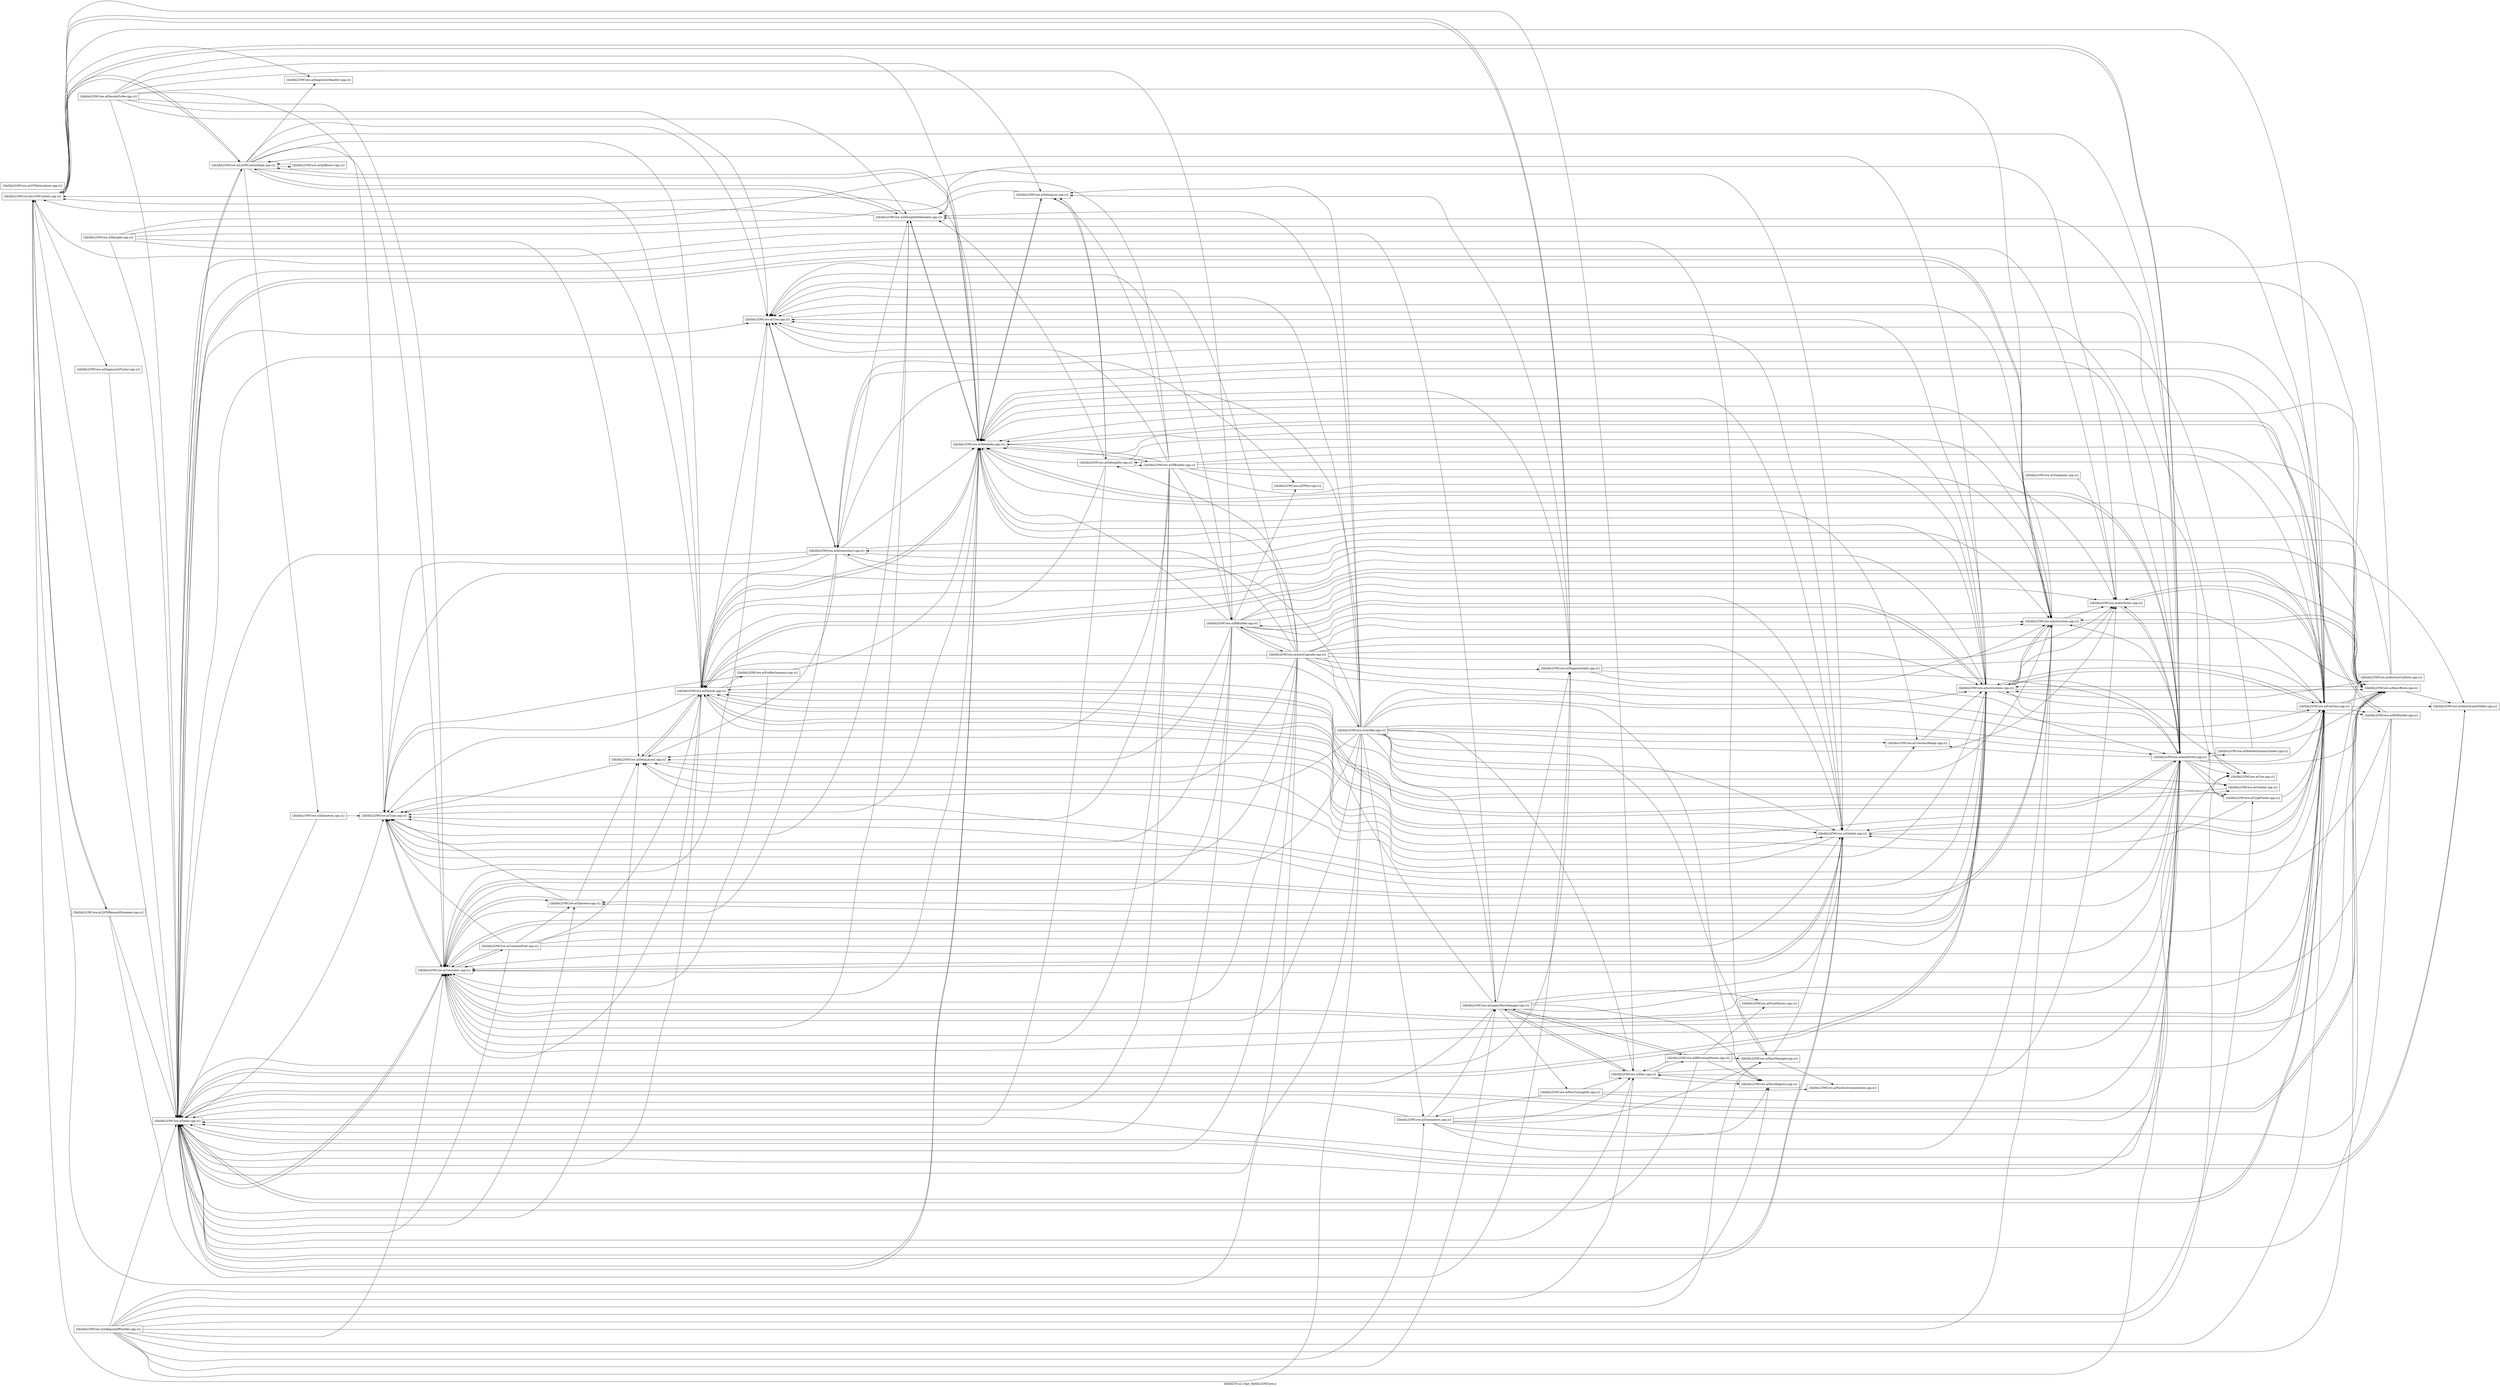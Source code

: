 digraph "lib/libLTO.so.13git_lib/libLLVMCore.a" {
	label="lib/libLTO.so.13git_lib/libLLVMCore.a";
	rankdir=LR;

	Node0x558e91d8d368 [shape=record,shape=box,group=0,label="{lib/libLLVMCore.a(DiagnosticHandler.cpp.o)}"];
	Node0x558e91d8e268 [shape=record,shape=box,group=0,label="{lib/libLLVMCore.a(DiagnosticPrinter.cpp.o)}"];
	Node0x558e91d8e268 -> Node0x558e91d8a5c8;
	Node0x558e91d88e08 [shape=record,shape=box,group=0,label="{lib/libLLVMCore.a(LLVMContext.cpp.o)}"];
	Node0x558e91d88e08 -> Node0x558e91da0508;
	Node0x558e91d88e08 -> Node0x558e91d8d368;
	Node0x558e91d88e08 -> Node0x558e91d8cbe8;
	Node0x558e91d88e08 -> Node0x558e91d8e268;
	Node0x558e91d88e08 -> Node0x558e91d855c8;
	Node0x558e91d88e08 -> Node0x558e91d84e48;
	Node0x558e91d82aa8 [shape=record,shape=box,group=0,label="{lib/libLLVMCore.a(Module.cpp.o)}"];
	Node0x558e91d82aa8 -> Node0x558e91da0508;
	Node0x558e91d82aa8 -> Node0x558e91d9f158;
	Node0x558e91d82aa8 -> Node0x558e91d88f48;
	Node0x558e91d82aa8 -> Node0x558e91d89ad8;
	Node0x558e91d82aa8 -> Node0x558e91d8a618;
	Node0x558e91d82aa8 -> Node0x558e91d8bb58;
	Node0x558e91d82aa8 -> Node0x558e91d88e08;
	Node0x558e91d82aa8 -> Node0x558e91d82d28;
	Node0x558e91d82aa8 -> Node0x558e91d7e728;
	Node0x558e91d82aa8 -> Node0x558e91d7f3a8;
	Node0x558e91d82aa8 -> Node0x558e91d7b2a8;
	Node0x558e91d82aa8 -> Node0x558e91d8a9d8;
	Node0x558e91d82aa8 -> Node0x558e91d8a5c8;
	Node0x558e91d82aa8 -> Node0x558e91d8a348;
	Node0x558e91d85258 [shape=record,shape=box,group=0,label="{lib/libLLVMCore.a(LegacyPassManager.cpp.o)}"];
	Node0x558e91d85258 -> Node0x558e91da0508;
	Node0x558e91d85258 -> Node0x558e91d8cbe8;
	Node0x558e91d85258 -> Node0x558e91d8a618;
	Node0x558e91d85258 -> Node0x558e91d8bb58;
	Node0x558e91d85258 -> Node0x558e91d88e08;
	Node0x558e91d85258 -> Node0x558e91d86838;
	Node0x558e91d85258 -> Node0x558e91d82aa8;
	Node0x558e91d85258 -> Node0x558e91d81608;
	Node0x558e91d85258 -> Node0x558e91d7d5f8;
	Node0x558e91d85258 -> Node0x558e91d7e1d8;
	Node0x558e91d85258 -> Node0x558e91d7edb8;
	Node0x558e91d85258 -> Node0x558e91d8a5c8;
	Node0x558e91d81608 [shape=record,shape=box,group=0,label="{lib/libLLVMCore.a(Pass.cpp.o)}"];
	Node0x558e91d81608 -> Node0x558e91da0c88;
	Node0x558e91d81608 -> Node0x558e91d8a618;
	Node0x558e91d81608 -> Node0x558e91d88e08;
	Node0x558e91d81608 -> Node0x558e91d85258;
	Node0x558e91d81608 -> Node0x558e91d86838;
	Node0x558e91d81608 -> Node0x558e91d7d5f8;
	Node0x558e91d81608 -> Node0x558e91d8a5c8;
	Node0x558e91d8a5c8 [shape=record,shape=box,group=0,label="{lib/libLLVMCore.a(Value.cpp.o)}"];
	Node0x558e91d8a5c8 -> Node0x558e91da0c88;
	Node0x558e91d8a5c8 -> Node0x558e91d9f748;
	Node0x558e91d8a5c8 -> Node0x558e91d88f48;
	Node0x558e91d8a5c8 -> Node0x558e91d89ad8;
	Node0x558e91d8a5c8 -> Node0x558e91d8a618;
	Node0x558e91d8a5c8 -> Node0x558e91d8bb58;
	Node0x558e91d8a5c8 -> Node0x558e91d8d728;
	Node0x558e91d8a5c8 -> Node0x558e91d8de58;
	Node0x558e91d8a5c8 -> Node0x558e91d88e08;
	Node0x558e91d8a5c8 -> Node0x558e91d855c8;
	Node0x558e91d8a5c8 -> Node0x558e91d82d28;
	Node0x558e91d8a5c8 -> Node0x558e91d84358;
	Node0x558e91d8a5c8 -> Node0x558e91d7f3a8;
	Node0x558e91d8a5c8 -> Node0x558e91d7aad8;
	Node0x558e91d8a5c8 -> Node0x558e91d8a9d8;
	Node0x558e91d8a5c8 -> Node0x558e91d8a348;
	Node0x558e91da0c88 [shape=record,shape=box,group=0,label="{lib/libLLVMCore.a(Attributes.cpp.o)}"];
	Node0x558e91da0c88 -> Node0x558e91da0508;
	Node0x558e91da0c88 -> Node0x558e91d8a618;
	Node0x558e91d88f48 [shape=record,shape=box,group=0,label="{lib/libLLVMCore.a(Constants.cpp.o)}"];
	Node0x558e91d88f48 -> Node0x558e91d8ac08;
	Node0x558e91d88f48 -> Node0x558e91d8a618;
	Node0x558e91d88f48 -> Node0x558e91d8bb58;
	Node0x558e91d88f48 -> Node0x558e91d8d728;
	Node0x558e91d88f48 -> Node0x558e91d8de58;
	Node0x558e91d88f48 -> Node0x558e91d84358;
	Node0x558e91d88f48 -> Node0x558e91d7f3a8;
	Node0x558e91d88f48 -> Node0x558e91d8a9d8;
	Node0x558e91d88f48 -> Node0x558e91d8a5c8;
	Node0x558e91d86428 [shape=record,shape=box,group=0,label="{lib/libLLVMCore.a(Mangler.cpp.o)}"];
	Node0x558e91d86428 -> Node0x558e91da0c88;
	Node0x558e91d86428 -> Node0x558e91d89ad8;
	Node0x558e91d86428 -> Node0x558e91d8a618;
	Node0x558e91d86428 -> Node0x558e91d8bb58;
	Node0x558e91d86428 -> Node0x558e91d82aa8;
	Node0x558e91d86428 -> Node0x558e91d8a5c8;
	Node0x558e91d82d28 [shape=record,shape=box,group=0,label="{lib/libLLVMCore.a(Metadata.cpp.o)}"];
	Node0x558e91d82d28 -> Node0x558e91da0508;
	Node0x558e91d82d28 -> Node0x558e91d88778;
	Node0x558e91d82d28 -> Node0x558e91d88f48;
	Node0x558e91d82d28 -> Node0x558e91d8c0f8;
	Node0x558e91d82d28 -> Node0x558e91d8b018;
	Node0x558e91d82d28 -> Node0x558e91d8ceb8;
	Node0x558e91d82d28 -> Node0x558e91d88e08;
	Node0x558e91d82d28 -> Node0x558e91d855c8;
	Node0x558e91d82d28 -> Node0x558e91d861a8;
	Node0x558e91d82d28 -> Node0x558e91d82aa8;
	Node0x558e91d82d28 -> Node0x558e91d7f3a8;
	Node0x558e91d82d28 -> Node0x558e91d8a5c8;
	Node0x558e91d89ad8 [shape=record,shape=box,group=0,label="{lib/libLLVMCore.a(DataLayout.cpp.o)}"];
	Node0x558e91d89ad8 -> Node0x558e91d8bb58;
	Node0x558e91d89ad8 -> Node0x558e91d82aa8;
	Node0x558e91d89ad8 -> Node0x558e91d7f3a8;
	Node0x558e91d8cbe8 [shape=record,shape=box,group=0,label="{lib/libLLVMCore.a(DiagnosticInfo.cpp.o)}"];
	Node0x558e91d8cbe8 -> Node0x558e91da0508;
	Node0x558e91d8cbe8 -> Node0x558e91d8ceb8;
	Node0x558e91d8cbe8 -> Node0x558e91d8a618;
	Node0x558e91d8cbe8 -> Node0x558e91d8d728;
	Node0x558e91d8cbe8 -> Node0x558e91d88e08;
	Node0x558e91d8cbe8 -> Node0x558e91d82d28;
	Node0x558e91d8cbe8 -> Node0x558e91d8a5c8;
	Node0x558e91d8a618 [shape=record,shape=box,group=0,label="{lib/libLLVMCore.a(Function.cpp.o)}"];
	Node0x558e91d8a618 -> Node0x558e91da0c88;
	Node0x558e91d8a618 -> Node0x558e91d9f748;
	Node0x558e91d8a618 -> Node0x558e91d88f48;
	Node0x558e91d8a618 -> Node0x558e91d89ad8;
	Node0x558e91d8a618 -> Node0x558e91d8ac58;
	Node0x558e91d8a618 -> Node0x558e91d8bb58;
	Node0x558e91d8a618 -> Node0x558e91d8de58;
	Node0x558e91d8a618 -> Node0x558e91d8e678;
	Node0x558e91d8a618 -> Node0x558e91d88e08;
	Node0x558e91d8a618 -> Node0x558e91d861a8;
	Node0x558e91d8a618 -> Node0x558e91d82d28;
	Node0x558e91d8a618 -> Node0x558e91d82aa8;
	Node0x558e91d8a618 -> Node0x558e91d7f3a8;
	Node0x558e91d8a618 -> Node0x558e91d8a9d8;
	Node0x558e91d8a618 -> Node0x558e91d8a5c8;
	Node0x558e91d8a618 -> Node0x558e91d8a348;
	Node0x558e91d8bb58 [shape=record,shape=box,group=0,label="{lib/libLLVMCore.a(Globals.cpp.o)}"];
	Node0x558e91d8bb58 -> Node0x558e91d88778;
	Node0x558e91d8bb58 -> Node0x558e91d88f48;
	Node0x558e91d8bb58 -> Node0x558e91d8a618;
	Node0x558e91d8bb58 -> Node0x558e91d82d28;
	Node0x558e91d8bb58 -> Node0x558e91d82aa8;
	Node0x558e91d8bb58 -> Node0x558e91d7f3a8;
	Node0x558e91d8bb58 -> Node0x558e91d8a9d8;
	Node0x558e91d8bb58 -> Node0x558e91d8a5c8;
	Node0x558e91d8c378 [shape=record,shape=box,group=0,label="{lib/libLLVMCore.a(IRBuilder.cpp.o)}"];
	Node0x558e91d8c378 -> Node0x558e91da0c88;
	Node0x558e91d8c378 -> Node0x558e91d9fec8;
	Node0x558e91d8c378 -> Node0x558e91d9f748;
	Node0x558e91d8c378 -> Node0x558e91d88f48;
	Node0x558e91d8c378 -> Node0x558e91d89ad8;
	Node0x558e91d8c378 -> Node0x558e91d8a618;
	Node0x558e91d8c378 -> Node0x558e91d8bb58;
	Node0x558e91d8c378 -> Node0x558e91d8c828;
	Node0x558e91d8c378 -> Node0x558e91d8d728;
	Node0x558e91d8c378 -> Node0x558e91d8de58;
	Node0x558e91d8c378 -> Node0x558e91d82d28;
	Node0x558e91d8c378 -> Node0x558e91d7f3a8;
	Node0x558e91d8c378 -> Node0x558e91d8a9d8;
	Node0x558e91d8c378 -> Node0x558e91d8a5c8;
	Node0x558e91d8cfa8 [shape=record,shape=box,group=0,label="{lib/libLLVMCore.a(InlineAsm.cpp.o)}"];
	Node0x558e91d8cfa8 -> Node0x558e91d7f3a8;
	Node0x558e91d8cfa8 -> Node0x558e91d8a5c8;
	Node0x558e91d8d728 [shape=record,shape=box,group=0,label="{lib/libLLVMCore.a(Instruction.cpp.o)}"];
	Node0x558e91d8d728 -> Node0x558e91da0c88;
	Node0x558e91d8d728 -> Node0x558e91d9f748;
	Node0x558e91d8d728 -> Node0x558e91d88f48;
	Node0x558e91d8d728 -> Node0x558e91d8de58;
	Node0x558e91d8d728 -> Node0x558e91d82d28;
	Node0x558e91d8d728 -> Node0x558e91d8a9d8;
	Node0x558e91d8d728 -> Node0x558e91d8a5c8;
	Node0x558e91d8de58 [shape=record,shape=box,group=0,label="{lib/libLLVMCore.a(Instructions.cpp.o)}"];
	Node0x558e91d8de58 -> Node0x558e91da0c88;
	Node0x558e91d8de58 -> Node0x558e91d9f748;
	Node0x558e91d8de58 -> Node0x558e91d88f48;
	Node0x558e91d8de58 -> Node0x558e91d89ad8;
	Node0x558e91d8de58 -> Node0x558e91d8a618;
	Node0x558e91d8de58 -> Node0x558e91d8c378;
	Node0x558e91d8de58 -> Node0x558e91d8d728;
	Node0x558e91d8de58 -> Node0x558e91d855c8;
	Node0x558e91d8de58 -> Node0x558e91d861a8;
	Node0x558e91d8de58 -> Node0x558e91d82d28;
	Node0x558e91d8de58 -> Node0x558e91d82aa8;
	Node0x558e91d8de58 -> Node0x558e91d84358;
	Node0x558e91d8de58 -> Node0x558e91d7f3a8;
	Node0x558e91d8de58 -> Node0x558e91d7aad8;
	Node0x558e91d8de58 -> Node0x558e91d8a9d8;
	Node0x558e91d8de58 -> Node0x558e91d8a5c8;
	Node0x558e91d7f3a8 [shape=record,shape=box,group=0,label="{lib/libLLVMCore.a(Type.cpp.o)}"];
	Node0x558e91d7f3a8 -> Node0x558e91d88f48;
	Node0x558e91d8a9d8 [shape=record,shape=box,group=0,label="{lib/libLLVMCore.a(User.cpp.o)}"];
	Node0x558e91d8a9d8 -> Node0x558e91d8e678;
	Node0x558e91d8a9d8 -> Node0x558e91d7aad8;
	Node0x558e91d9f748 [shape=record,shape=box,group=0,label="{lib/libLLVMCore.a(BasicBlock.cpp.o)}"];
	Node0x558e91d9f748 -> Node0x558e91d88f48;
	Node0x558e91d9f748 -> Node0x558e91d8d728;
	Node0x558e91d9f748 -> Node0x558e91d8de58;
	Node0x558e91d9f748 -> Node0x558e91d82d28;
	Node0x558e91d9f748 -> Node0x558e91d7f3a8;
	Node0x558e91d9f748 -> Node0x558e91d8a9d8;
	Node0x558e91d9f748 -> Node0x558e91d8a5c8;
	Node0x558e91d9f748 -> Node0x558e91d8a348;
	Node0x558e91d8e678 [shape=record,shape=box,group=0,label="{lib/libLLVMCore.a(IntrinsicInst.cpp.o)}"];
	Node0x558e91d8e678 -> Node0x558e91d9f748;
	Node0x558e91d8e678 -> Node0x558e91d88f48;
	Node0x558e91d8e678 -> Node0x558e91d89ad8;
	Node0x558e91d8e678 -> Node0x558e91d8b018;
	Node0x558e91d8e678 -> Node0x558e91d8c828;
	Node0x558e91d8e678 -> Node0x558e91d8d728;
	Node0x558e91d8e678 -> Node0x558e91d8de58;
	Node0x558e91d8e678 -> Node0x558e91d82d28;
	Node0x558e91d8e678 -> Node0x558e91d82aa8;
	Node0x558e91d8e678 -> Node0x558e91d7f3a8;
	Node0x558e91d8e678 -> Node0x558e91d8a9d8;
	Node0x558e91d8e678 -> Node0x558e91d8a5c8;
	Node0x558e91d84358 [shape=record,shape=box,group=0,label="{lib/libLLVMCore.a(Operator.cpp.o)}"];
	Node0x558e91d84358 -> Node0x558e91d88f48;
	Node0x558e91d84358 -> Node0x558e91d89ad8;
	Node0x558e91d84358 -> Node0x558e91d7f3a8;
	Node0x558e91d8b018 [shape=record,shape=box,group=0,label="{lib/libLLVMCore.a(DebugInfoMetadata.cpp.o)}"];
	Node0x558e91d8b018 -> Node0x558e91d88f48;
	Node0x558e91d8b018 -> Node0x558e91d88e08;
	Node0x558e91d8b018 -> Node0x558e91d855c8;
	Node0x558e91d8b018 -> Node0x558e91d82d28;
	Node0x558e91d8b018 -> Node0x558e91d7f3a8;
	Node0x558e91d88778 [shape=record,shape=box,group=0,label="{lib/libLLVMCore.a(ConstantRange.cpp.o)}"];
	Node0x558e91d88778 -> Node0x558e91d8de58;
	Node0x558e91d7d5f8 [shape=record,shape=box,group=0,label="{lib/libLLVMCore.a(PassRegistry.cpp.o)}"];
	Node0x558e91d7d5f8 -> Node0x558e91d81608;
	Node0x558e91d8ceb8 [shape=record,shape=box,group=0,label="{lib/libLLVMCore.a(DebugLoc.cpp.o)}"];
	Node0x558e91d8ceb8 -> Node0x558e91d8a118;
	Node0x558e91d8ceb8 -> Node0x558e91d8b018;
	Node0x558e91d8ceb8 -> Node0x558e91d82d28;
	Node0x558e91d89e48 [shape=record,shape=box,group=0,label="{lib/libLLVMCore.a(Dominators.cpp.o)}"];
	Node0x558e91d89e48 -> Node0x558e91da0508;
	Node0x558e91d89e48 -> Node0x558e91d9f748;
	Node0x558e91d89e48 -> Node0x558e91d8d728;
	Node0x558e91d89e48 -> Node0x558e91d85258;
	Node0x558e91d89e48 -> Node0x558e91d81608;
	Node0x558e91d89e48 -> Node0x558e91d81d88;
	Node0x558e91d89e48 -> Node0x558e91d7d5f8;
	Node0x558e91d89e48 -> Node0x558e91d8a5c8;
	Node0x558e91d7aad8 [shape=record,shape=box,group=0,label="{lib/libLLVMCore.a(Use.cpp.o)}"];
	Node0x558e91d9fec8 [shape=record,shape=box,group=0,label="{lib/libLLVMCore.a(AutoUpgrade.cpp.o)}"];
	Node0x558e91d9fec8 -> Node0x558e91da0c88;
	Node0x558e91d9fec8 -> Node0x558e91da0508;
	Node0x558e91d9fec8 -> Node0x558e91d9f748;
	Node0x558e91d9fec8 -> Node0x558e91d88f48;
	Node0x558e91d9fec8 -> Node0x558e91d89ad8;
	Node0x558e91d9fec8 -> Node0x558e91d8a118;
	Node0x558e91d9fec8 -> Node0x558e91d8cbe8;
	Node0x558e91d9fec8 -> Node0x558e91d8a618;
	Node0x558e91d9fec8 -> Node0x558e91d8bb58;
	Node0x558e91d9fec8 -> Node0x558e91d8c378;
	Node0x558e91d9fec8 -> Node0x558e91d8d728;
	Node0x558e91d9fec8 -> Node0x558e91d8de58;
	Node0x558e91d9fec8 -> Node0x558e91d8e678;
	Node0x558e91d9fec8 -> Node0x558e91d88e08;
	Node0x558e91d9fec8 -> Node0x558e91d82d28;
	Node0x558e91d9fec8 -> Node0x558e91d82aa8;
	Node0x558e91d9fec8 -> Node0x558e91d7f3a8;
	Node0x558e91d9fec8 -> Node0x558e91d8a9d8;
	Node0x558e91d9fec8 -> Node0x558e91d8a5c8;
	Node0x558e91d9fec8 -> Node0x558e91d8e588;
	Node0x558e91d8a118 [shape=record,shape=box,group=0,label="{lib/libLLVMCore.a(DebugInfo.cpp.o)}"];
	Node0x558e91d8a118 -> Node0x558e91d8c0f8;
	Node0x558e91d8a118 -> Node0x558e91d8b018;
	Node0x558e91d8a118 -> Node0x558e91d8ceb8;
	Node0x558e91d8a118 -> Node0x558e91d8a618;
	Node0x558e91d8a118 -> Node0x558e91d8d728;
	Node0x558e91d8a118 -> Node0x558e91d82d28;
	Node0x558e91d8a118 -> Node0x558e91d82aa8;
	Node0x558e91d8a118 -> Node0x558e91d8a5c8;
	Node0x558e91d8b338 [shape=record,shape=box,group=0,label="{lib/libLLVMCore.a(GVMaterializer.cpp.o)}"];
	Node0x558e91d84678 [shape=record,shape=box,group=0,label="{lib/libLLVMCore.a(ModuleSummaryIndex.cpp.o)}"];
	Node0x558e91d84678 -> Node0x558e91da0508;
	Node0x558e91d84678 -> Node0x558e91d8a5c8;
	Node0x558e91d8e588 [shape=record,shape=box,group=0,label="{lib/libLLVMCore.a(Verifier.cpp.o)}"];
	Node0x558e91d8e588 -> Node0x558e91da0c88;
	Node0x558e91d8e588 -> Node0x558e91da0508;
	Node0x558e91d8e588 -> Node0x558e91d9f748;
	Node0x558e91d8e588 -> Node0x558e91d9f158;
	Node0x558e91d8e588 -> Node0x558e91d88778;
	Node0x558e91d8e588 -> Node0x558e91d88f48;
	Node0x558e91d8e588 -> Node0x558e91d89ad8;
	Node0x558e91d8e588 -> Node0x558e91d8b018;
	Node0x558e91d8e588 -> Node0x558e91d8ceb8;
	Node0x558e91d8e588 -> Node0x558e91d89e48;
	Node0x558e91d8e588 -> Node0x558e91d8a618;
	Node0x558e91d8e588 -> Node0x558e91d8bb58;
	Node0x558e91d8e588 -> Node0x558e91d8d728;
	Node0x558e91d8e588 -> Node0x558e91d8de58;
	Node0x558e91d8e588 -> Node0x558e91d8e678;
	Node0x558e91d8e588 -> Node0x558e91d88e08;
	Node0x558e91d8e588 -> Node0x558e91d85258;
	Node0x558e91d8e588 -> Node0x558e91d82d28;
	Node0x558e91d8e588 -> Node0x558e91d82aa8;
	Node0x558e91d8e588 -> Node0x558e91d81608;
	Node0x558e91d8e588 -> Node0x558e91d81d88;
	Node0x558e91d8e588 -> Node0x558e91d7d5f8;
	Node0x558e91d8e588 -> Node0x558e91d7f3a8;
	Node0x558e91d8e588 -> Node0x558e91d8a9d8;
	Node0x558e91d8e588 -> Node0x558e91d8a5c8;
	Node0x558e91da0508 [shape=record,shape=box,group=0,label="{lib/libLLVMCore.a(AsmWriter.cpp.o)}"];
	Node0x558e91da0508 -> Node0x558e91da0c88;
	Node0x558e91da0508 -> Node0x558e91d9f748;
	Node0x558e91da0508 -> Node0x558e91d9f158;
	Node0x558e91da0508 -> Node0x558e91d88778;
	Node0x558e91da0508 -> Node0x558e91d88f48;
	Node0x558e91da0508 -> Node0x558e91d8b018;
	Node0x558e91da0508 -> Node0x558e91d8a618;
	Node0x558e91da0508 -> Node0x558e91d8bb58;
	Node0x558e91da0508 -> Node0x558e91d8d728;
	Node0x558e91da0508 -> Node0x558e91d8de58;
	Node0x558e91da0508 -> Node0x558e91d8e678;
	Node0x558e91da0508 -> Node0x558e91d88e08;
	Node0x558e91da0508 -> Node0x558e91d82d28;
	Node0x558e91da0508 -> Node0x558e91d82aa8;
	Node0x558e91da0508 -> Node0x558e91d84678;
	Node0x558e91da0508 -> Node0x558e91d84358;
	Node0x558e91da0508 -> Node0x558e91d7f3a8;
	Node0x558e91da0508 -> Node0x558e91d7b2a8;
	Node0x558e91da0508 -> Node0x558e91d7aad8;
	Node0x558e91da0508 -> Node0x558e91d8a9d8;
	Node0x558e91da0508 -> Node0x558e91d8a5c8;
	Node0x558e91d9f158 [shape=record,shape=box,group=0,label="{lib/libLLVMCore.a(Comdat.cpp.o)}"];
	Node0x558e91d9f158 -> Node0x558e91d82aa8;
	Node0x558e91d7b2a8 [shape=record,shape=box,group=0,label="{lib/libLLVMCore.a(TypeFinder.cpp.o)}"];
	Node0x558e91d7b2a8 -> Node0x558e91d8a618;
	Node0x558e91d7b2a8 -> Node0x558e91d8bb58;
	Node0x558e91d7b2a8 -> Node0x558e91d82d28;
	Node0x558e91d8a348 [shape=record,shape=box,group=0,label="{lib/libLLVMCore.a(ValueSymbolTable.cpp.o)}"];
	Node0x558e91d8a348 -> Node0x558e91d8a5c8;
	Node0x558e91d8ac08 [shape=record,shape=box,group=0,label="{lib/libLLVMCore.a(ConstantFold.cpp.o)}"];
	Node0x558e91d8ac08 -> Node0x558e91d88f48;
	Node0x558e91d8ac08 -> Node0x558e91d8a618;
	Node0x558e91d8ac08 -> Node0x558e91d8bb58;
	Node0x558e91d8ac08 -> Node0x558e91d8de58;
	Node0x558e91d8ac08 -> Node0x558e91d82aa8;
	Node0x558e91d8ac08 -> Node0x558e91d84358;
	Node0x558e91d8ac08 -> Node0x558e91d7f3a8;
	Node0x558e91d8ac08 -> Node0x558e91d8a5c8;
	Node0x558e91d8c0f8 [shape=record,shape=box,group=0,label="{lib/libLLVMCore.a(DIBuilder.cpp.o)}"];
	Node0x558e91d8c0f8 -> Node0x558e91da0c88;
	Node0x558e91d8c0f8 -> Node0x558e91d9f748;
	Node0x558e91d8c0f8 -> Node0x558e91d88f48;
	Node0x558e91d8c0f8 -> Node0x558e91d8a118;
	Node0x558e91d8c0f8 -> Node0x558e91d8b018;
	Node0x558e91d8c0f8 -> Node0x558e91d8ceb8;
	Node0x558e91d8c0f8 -> Node0x558e91d8a618;
	Node0x558e91d8c0f8 -> Node0x558e91d8c378;
	Node0x558e91d8c0f8 -> Node0x558e91d8d728;
	Node0x558e91d8c0f8 -> Node0x558e91d8de58;
	Node0x558e91d8c0f8 -> Node0x558e91d82d28;
	Node0x558e91d8c0f8 -> Node0x558e91d82aa8;
	Node0x558e91d8c0f8 -> Node0x558e91d7f3a8;
	Node0x558e91d8c0f8 -> Node0x558e91d8a9d8;
	Node0x558e91d8c0f8 -> Node0x558e91d8a5c8;
	Node0x558e91d855c8 [shape=record,shape=box,group=0,label="{lib/libLLVMCore.a(LLVMContextImpl.cpp.o)}"];
	Node0x558e91d855c8 -> Node0x558e91da0508;
	Node0x558e91d855c8 -> Node0x558e91d88f48;
	Node0x558e91d855c8 -> Node0x558e91d8b018;
	Node0x558e91d855c8 -> Node0x558e91d8d368;
	Node0x558e91d855c8 -> Node0x558e91d8cfa8;
	Node0x558e91d855c8 -> Node0x558e91d88e08;
	Node0x558e91d855c8 -> Node0x558e91d82d28;
	Node0x558e91d855c8 -> Node0x558e91d82aa8;
	Node0x558e91d855c8 -> Node0x558e91d80898;
	Node0x558e91d855c8 -> Node0x558e91d8a9d8;
	Node0x558e91d855c8 -> Node0x558e91d8a5c8;
	Node0x558e91d81d88 [shape=record,shape=box,group=0,label="{lib/libLLVMCore.a(PassManager.cpp.o)}"];
	Node0x558e91d81d88 -> Node0x558e91d8bb58;
	Node0x558e91d81d88 -> Node0x558e91d81b58;
	Node0x558e91d81d88 -> Node0x558e91d8a5c8;
	Node0x558e91d8ac58 [shape=record,shape=box,group=0,label="{lib/libLLVMCore.a(AbstractCallSite.cpp.o)}"];
	Node0x558e91d8ac58 -> Node0x558e91d88f48;
	Node0x558e91d8ac58 -> Node0x558e91d8de58;
	Node0x558e91d8ac58 -> Node0x558e91d82d28;
	Node0x558e91d8ac58 -> Node0x558e91d8a9d8;
	Node0x558e91d861a8 [shape=record,shape=box,group=0,label="{lib/libLLVMCore.a(MDBuilder.cpp.o)}"];
	Node0x558e91d861a8 -> Node0x558e91d88f48;
	Node0x558e91d861a8 -> Node0x558e91d82d28;
	Node0x558e91d861a8 -> Node0x558e91d7f3a8;
	Node0x558e91d861a8 -> Node0x558e91d8a5c8;
	Node0x558e91d8c828 [shape=record,shape=box,group=0,label="{lib/libLLVMCore.a(FPEnv.cpp.o)}"];
	Node0x558e91d84e48 [shape=record,shape=box,group=0,label="{lib/libLLVMCore.a(LLVMRemarkStreamer.cpp.o)}"];
	Node0x558e91d84e48 -> Node0x558e91d8cbe8;
	Node0x558e91d84e48 -> Node0x558e91d88e08;
	Node0x558e91d84e48 -> Node0x558e91d8a5c8;
	Node0x558e91d80898 [shape=record,shape=box,group=0,label="{lib/libLLVMCore.a(OptBisect.cpp.o)}"];
	Node0x558e91d80898 -> Node0x558e91d855c8;
	Node0x558e91d86838 [shape=record,shape=box,group=0,label="{lib/libLLVMCore.a(IRPrintingPasses.cpp.o)}"];
	Node0x558e91d86838 -> Node0x558e91da0508;
	Node0x558e91d86838 -> Node0x558e91d85258;
	Node0x558e91d86838 -> Node0x558e91d81608;
	Node0x558e91d86838 -> Node0x558e91d81d88;
	Node0x558e91d86838 -> Node0x558e91d7d5f8;
	Node0x558e91d86838 -> Node0x558e91d7edb8;
	Node0x558e91d86838 -> Node0x558e91d8a5c8;
	Node0x558e91d7e1d8 [shape=record,shape=box,group=0,label="{lib/libLLVMCore.a(PassTimingInfo.cpp.o)}"];
	Node0x558e91d7e1d8 -> Node0x558e91da0508;
	Node0x558e91d7e1d8 -> Node0x558e91d89e48;
	Node0x558e91d7e1d8 -> Node0x558e91d81608;
	Node0x558e91d7e1d8 -> Node0x558e91d81b58;
	Node0x558e91d7edb8 [shape=record,shape=box,group=0,label="{lib/libLLVMCore.a(PrintPasses.cpp.o)}"];
	Node0x558e91d7e728 [shape=record,shape=box,group=0,label="{lib/libLLVMCore.a(ProfileSummary.cpp.o)}"];
	Node0x558e91d7e728 -> Node0x558e91d88f48;
	Node0x558e91d7e728 -> Node0x558e91d82d28;
	Node0x558e91d7e728 -> Node0x558e91d7f3a8;
	Node0x558e91d81b58 [shape=record,shape=box,group=0,label="{lib/libLLVMCore.a(PassInstrumentation.cpp.o)}"];
	Node0x558e91d95018 [shape=record,shape=box,group=0,label="{lib/libLLVMCore.a(Statepoint.cpp.o)}"];
	Node0x558e91d95018 -> Node0x558e91da0c88;
	Node0x558e91d98178 [shape=record,shape=box,group=0,label="{lib/libLLVMCore.a(SafepointIRVerifier.cpp.o)}"];
	Node0x558e91d98178 -> Node0x558e91da0508;
	Node0x558e91d98178 -> Node0x558e91d9f748;
	Node0x558e91d98178 -> Node0x558e91d88f48;
	Node0x558e91d98178 -> Node0x558e91d89e48;
	Node0x558e91d98178 -> Node0x558e91d8a618;
	Node0x558e91d98178 -> Node0x558e91d8d728;
	Node0x558e91d98178 -> Node0x558e91d85258;
	Node0x558e91d98178 -> Node0x558e91d81608;
	Node0x558e91d98178 -> Node0x558e91d81d88;
	Node0x558e91d98178 -> Node0x558e91d7d5f8;
	Node0x558e91d98178 -> Node0x558e91d7b2a8;
	Node0x558e91d98178 -> Node0x558e91d7aad8;
	Node0x558e91d98178 -> Node0x558e91d8a5c8;
	Node0x558e91d84e98 [shape=record,shape=box,group=0,label="{lib/libLLVMCore.a(PseudoProbe.cpp.o)}"];
	Node0x558e91d84e98 -> Node0x558e91d88f48;
	Node0x558e91d84e98 -> Node0x558e91d8b018;
	Node0x558e91d84e98 -> Node0x558e91d8ceb8;
	Node0x558e91d84e98 -> Node0x558e91d8c378;
	Node0x558e91d84e98 -> Node0x558e91d8d728;
	Node0x558e91d84e98 -> Node0x558e91d82d28;
	Node0x558e91d84e98 -> Node0x558e91d7f3a8;
	Node0x558e91d84e98 -> Node0x558e91d8a9d8;
	Node0x558e91d84e98 -> Node0x558e91d8a5c8;
}
